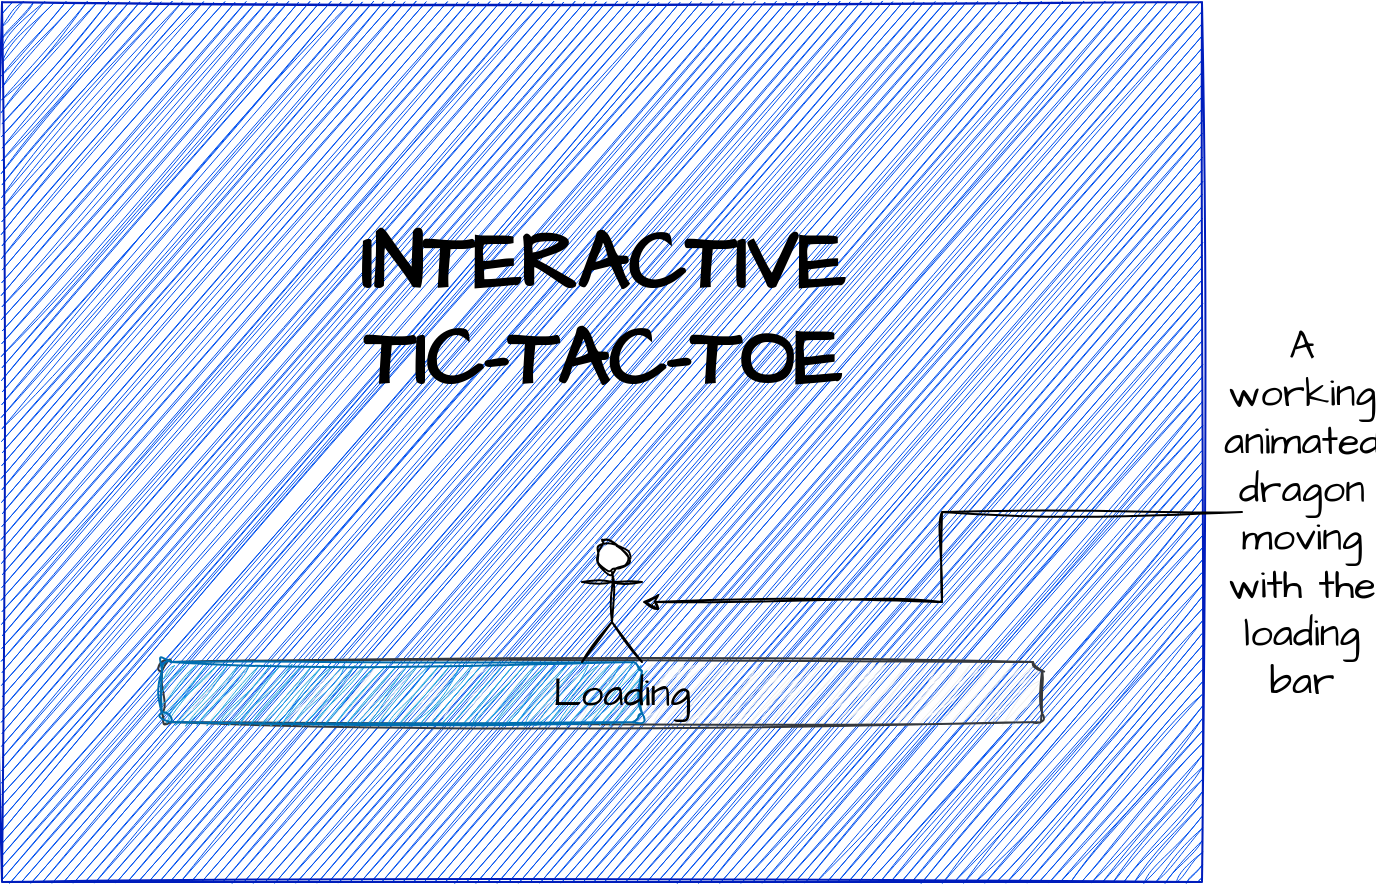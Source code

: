 <mxfile version="22.0.3" type="device" pages="8">
  <diagram name="Landing-Page" id="L0ZNEL0RIIiGHWdjEc2j">
    <mxGraphModel dx="954" dy="704" grid="1" gridSize="10" guides="1" tooltips="1" connect="1" arrows="1" fold="1" page="1" pageScale="1" pageWidth="850" pageHeight="1100" math="0" shadow="0">
      <root>
        <mxCell id="0" />
        <mxCell id="1" parent="0" />
        <mxCell id="Jip8l_0Z4iGxacajhaHg-1" value="" style="rounded=0;whiteSpace=wrap;html=1;sketch=1;hachureGap=4;jiggle=2;curveFitting=1;fontFamily=Architects Daughter;fontSource=https%3A%2F%2Ffonts.googleapis.com%2Fcss%3Ffamily%3DArchitects%2BDaughter;fontSize=20;fillColor=#0050ef;fontColor=#ffffff;strokeColor=#001DBC;" parent="1" vertex="1">
          <mxGeometry x="120" y="120" width="600" height="440" as="geometry" />
        </mxCell>
        <mxCell id="Jip8l_0Z4iGxacajhaHg-2" value="&lt;b style=&quot;font-size: 40px;&quot;&gt;INTERACTIVE &lt;br&gt;TIC-TAC-TOE&lt;/b&gt;" style="text;html=1;strokeColor=none;fillColor=none;align=center;verticalAlign=middle;whiteSpace=wrap;rounded=0;fontSize=20;fontFamily=Architects Daughter;" parent="1" vertex="1">
          <mxGeometry x="250" y="250" width="340" height="50" as="geometry" />
        </mxCell>
        <mxCell id="Jip8l_0Z4iGxacajhaHg-3" value="" style="rounded=1;whiteSpace=wrap;html=1;sketch=1;hachureGap=4;jiggle=2;curveFitting=1;fontFamily=Architects Daughter;fontSource=https%3A%2F%2Ffonts.googleapis.com%2Fcss%3Ffamily%3DArchitects%2BDaughter;fontSize=20;fillColor=#eeeeee;strokeColor=#36393d;" parent="1" vertex="1">
          <mxGeometry x="200" y="450" width="440" height="30" as="geometry" />
        </mxCell>
        <mxCell id="Jip8l_0Z4iGxacajhaHg-4" value="" style="rounded=1;whiteSpace=wrap;html=1;sketch=1;hachureGap=4;jiggle=2;curveFitting=1;fontFamily=Architects Daughter;fontSource=https%3A%2F%2Ffonts.googleapis.com%2Fcss%3Ffamily%3DArchitects%2BDaughter;fontSize=20;fillColor=#1ba1e2;strokeColor=#006EAF;fontColor=#ffffff;" parent="1" vertex="1">
          <mxGeometry x="200" y="450" width="240" height="30" as="geometry" />
        </mxCell>
        <mxCell id="Jip8l_0Z4iGxacajhaHg-5" value="Loading" style="text;html=1;strokeColor=none;fillColor=none;align=center;verticalAlign=middle;whiteSpace=wrap;rounded=0;fontSize=20;fontFamily=Architects Daughter;" parent="1" vertex="1">
          <mxGeometry x="400" y="450" width="60" height="30" as="geometry" />
        </mxCell>
        <mxCell id="Jip8l_0Z4iGxacajhaHg-9" value="" style="shape=umlActor;verticalLabelPosition=bottom;verticalAlign=top;html=1;outlineConnect=0;sketch=1;hachureGap=4;jiggle=2;curveFitting=1;fontFamily=Architects Daughter;fontSource=https%3A%2F%2Ffonts.googleapis.com%2Fcss%3Ffamily%3DArchitects%2BDaughter;fontSize=20;" parent="1" vertex="1">
          <mxGeometry x="410" y="390" width="30" height="60" as="geometry" />
        </mxCell>
        <mxCell id="Jip8l_0Z4iGxacajhaHg-28" value="" style="edgeStyle=orthogonalEdgeStyle;rounded=0;sketch=1;hachureGap=4;jiggle=2;curveFitting=1;orthogonalLoop=1;jettySize=auto;html=1;fontFamily=Architects Daughter;fontSource=https%3A%2F%2Ffonts.googleapis.com%2Fcss%3Ffamily%3DArchitects%2BDaughter;fontSize=16;" parent="1" source="Jip8l_0Z4iGxacajhaHg-21" target="Jip8l_0Z4iGxacajhaHg-9" edge="1">
          <mxGeometry relative="1" as="geometry" />
        </mxCell>
        <mxCell id="Jip8l_0Z4iGxacajhaHg-21" value="A working animated dragon moving with the loading bar" style="text;html=1;strokeColor=none;fillColor=none;align=center;verticalAlign=middle;whiteSpace=wrap;rounded=0;fontSize=20;fontFamily=Architects Daughter;" parent="1" vertex="1">
          <mxGeometry x="740" y="360" width="60" height="30" as="geometry" />
        </mxCell>
      </root>
    </mxGraphModel>
  </diagram>
  <diagram id="2PaSGmLTfeUEReFcl2O_" name="game_menu">
    <mxGraphModel dx="954" dy="704" grid="1" gridSize="10" guides="1" tooltips="1" connect="1" arrows="1" fold="1" page="1" pageScale="1" pageWidth="850" pageHeight="1100" math="0" shadow="0">
      <root>
        <mxCell id="0" />
        <mxCell id="1" parent="0" />
        <mxCell id="TxR6B2bB0yhTfaZoG0uR-1" value="" style="rounded=0;whiteSpace=wrap;html=1;sketch=1;hachureGap=4;jiggle=2;curveFitting=1;fontFamily=Architects Daughter;fontSource=https%3A%2F%2Ffonts.googleapis.com%2Fcss%3Ffamily%3DArchitects%2BDaughter;fontSize=20;fillColor=#0050ef;fontColor=#ffffff;strokeColor=#001DBC;" parent="1" vertex="1">
          <mxGeometry x="120" y="120" width="600" height="440" as="geometry" />
        </mxCell>
        <mxCell id="8jMjXS-rKcmgSzqPmvYQ-1" value="&lt;b style=&quot;font-size: 40px;&quot;&gt;INTERACTIVE&lt;br&gt;TIC-TAC-TOE&lt;/b&gt;" style="text;html=1;strokeColor=none;fillColor=none;align=center;verticalAlign=middle;whiteSpace=wrap;rounded=0;fontSize=20;fontFamily=Architects Daughter;" parent="1" vertex="1">
          <mxGeometry x="280" y="160" width="280" height="80" as="geometry" />
        </mxCell>
        <mxCell id="8jMjXS-rKcmgSzqPmvYQ-2" value="&lt;b&gt;PLAY&lt;/b&gt;" style="rounded=1;whiteSpace=wrap;html=1;sketch=1;hachureGap=4;jiggle=2;curveFitting=1;fontFamily=Architects Daughter;fontSource=https%3A%2F%2Ffonts.googleapis.com%2Fcss%3Ffamily%3DArchitects%2BDaughter;fontSize=20;" parent="1" vertex="1">
          <mxGeometry x="305" y="280" width="230" height="60" as="geometry" />
        </mxCell>
        <mxCell id="8jMjXS-rKcmgSzqPmvYQ-3" value="&lt;b&gt;SCORES&lt;/b&gt;" style="rounded=1;whiteSpace=wrap;html=1;sketch=1;hachureGap=4;jiggle=2;curveFitting=1;fontFamily=Architects Daughter;fontSource=https%3A%2F%2Ffonts.googleapis.com%2Fcss%3Ffamily%3DArchitects%2BDaughter;fontSize=20;" parent="1" vertex="1">
          <mxGeometry x="305" y="360" width="230" height="60" as="geometry" />
        </mxCell>
        <mxCell id="8jMjXS-rKcmgSzqPmvYQ-4" value="&lt;b&gt;EXIT&lt;/b&gt;" style="rounded=1;whiteSpace=wrap;html=1;sketch=1;hachureGap=4;jiggle=2;curveFitting=1;fontFamily=Architects Daughter;fontSource=https%3A%2F%2Ffonts.googleapis.com%2Fcss%3Ffamily%3DArchitects%2BDaughter;fontSize=20;" parent="1" vertex="1">
          <mxGeometry x="305" y="440" width="230" height="60" as="geometry" />
        </mxCell>
      </root>
    </mxGraphModel>
  </diagram>
  <diagram id="ij_4UocBRRmvR-nLmjtN" name="start-game">
    <mxGraphModel dx="954" dy="704" grid="1" gridSize="10" guides="1" tooltips="1" connect="1" arrows="1" fold="1" page="1" pageScale="1" pageWidth="850" pageHeight="1100" math="0" shadow="0">
      <root>
        <mxCell id="0" />
        <mxCell id="1" parent="0" />
        <mxCell id="KinsMjRdKTRNuoeq7f8O-1" value="" style="rounded=0;whiteSpace=wrap;html=1;sketch=1;hachureGap=4;jiggle=2;curveFitting=1;fontFamily=Architects Daughter;fontSource=https%3A%2F%2Ffonts.googleapis.com%2Fcss%3Ffamily%3DArchitects%2BDaughter;fontSize=20;fillColor=#0050ef;fontColor=#ffffff;strokeColor=#001DBC;" vertex="1" parent="1">
          <mxGeometry x="120" y="120" width="600" height="440" as="geometry" />
        </mxCell>
        <mxCell id="VEYAJxt2XwytsiccdUib-1" value="Player Name" style="rounded=1;whiteSpace=wrap;html=1;sketch=1;hachureGap=4;jiggle=2;curveFitting=1;fontFamily=Architects Daughter;fontSource=https%3A%2F%2Ffonts.googleapis.com%2Fcss%3Ffamily%3DArchitects%2BDaughter;fontSize=20;" vertex="1" parent="1">
          <mxGeometry x="255" y="270" width="330" height="60" as="geometry" />
        </mxCell>
        <mxCell id="VEYAJxt2XwytsiccdUib-2" value="&lt;font style=&quot;font-size: 24px;&quot;&gt;Enter You Name&lt;/font&gt;" style="text;html=1;strokeColor=none;fillColor=none;align=center;verticalAlign=middle;whiteSpace=wrap;rounded=0;fontSize=20;fontFamily=Architects Daughter;" vertex="1" parent="1">
          <mxGeometry x="315" y="230" width="210" height="30" as="geometry" />
        </mxCell>
        <mxCell id="VEYAJxt2XwytsiccdUib-6" value="START" style="rounded=1;whiteSpace=wrap;html=1;sketch=1;hachureGap=4;jiggle=2;curveFitting=1;fontFamily=Architects Daughter;fontSource=https%3A%2F%2Ffonts.googleapis.com%2Fcss%3Ffamily%3DArchitects%2BDaughter;fontSize=20;" vertex="1" parent="1">
          <mxGeometry x="360" y="380" width="120" height="60" as="geometry" />
        </mxCell>
      </root>
    </mxGraphModel>
  </diagram>
  <diagram id="aAd-Mpi8QUgUHnMXqh_R" name="main-game">
    <mxGraphModel dx="954" dy="704" grid="1" gridSize="10" guides="1" tooltips="1" connect="1" arrows="1" fold="1" page="1" pageScale="1" pageWidth="850" pageHeight="1100" math="0" shadow="0">
      <root>
        <mxCell id="0" />
        <mxCell id="1" parent="0" />
        <mxCell id="z992yMyAgo3UVN3JtX4I-1" value="" style="group" parent="1" vertex="1" connectable="0">
          <mxGeometry x="170" y="40" width="555" height="520" as="geometry" />
        </mxCell>
        <mxCell id="brzwmD277myFcXqgUfLx-26" value="" style="group;fontSize=80;" parent="z992yMyAgo3UVN3JtX4I-1" vertex="1" connectable="0">
          <mxGeometry x="80" y="130" width="475" height="390" as="geometry" />
        </mxCell>
        <mxCell id="brzwmD277myFcXqgUfLx-1" value="" style="rounded=0;whiteSpace=wrap;html=1;sketch=1;hachureGap=4;jiggle=2;curveFitting=1;fontFamily=Architects Daughter;fontSource=https%3A%2F%2Ffonts.googleapis.com%2Fcss%3Ffamily%3DArchitects%2BDaughter;fontSize=20;fillColor=#0050ef;fontColor=#ffffff;strokeColor=#001DBC;" parent="brzwmD277myFcXqgUfLx-26" vertex="1">
          <mxGeometry x="-125" y="-50" width="600" height="440" as="geometry" />
        </mxCell>
        <mxCell id="brzwmD277myFcXqgUfLx-29" value="" style="group" parent="brzwmD277myFcXqgUfLx-26" vertex="1" connectable="0">
          <mxGeometry y="30" width="340" height="330" as="geometry" />
        </mxCell>
        <mxCell id="brzwmD277myFcXqgUfLx-2" value="" style="whiteSpace=wrap;html=1;aspect=fixed;sketch=1;hachureGap=4;jiggle=2;curveFitting=1;fontFamily=Architects Daughter;fontSource=https%3A%2F%2Ffonts.googleapis.com%2Fcss%3Ffamily%3DArchitects%2BDaughter;fontSize=20;" parent="brzwmD277myFcXqgUfLx-29" vertex="1">
          <mxGeometry x="5" width="330" height="330" as="geometry" />
        </mxCell>
        <mxCell id="brzwmD277myFcXqgUfLx-9" value="" style="group" parent="brzwmD277myFcXqgUfLx-29" vertex="1" connectable="0">
          <mxGeometry x="18.889" y="18.333" width="302.222" height="73.333" as="geometry" />
        </mxCell>
        <mxCell id="brzwmD277myFcXqgUfLx-3" value="&lt;font style=&quot;font-size: 80px;&quot;&gt;o&lt;/font&gt;" style="whiteSpace=wrap;html=1;aspect=fixed;sketch=1;hachureGap=4;jiggle=2;curveFitting=1;fontFamily=Architects Daughter;fontSource=https%3A%2F%2Ffonts.googleapis.com%2Fcss%3Ffamily%3DArchitects%2BDaughter;fontSize=20;fontStyle=0" parent="brzwmD277myFcXqgUfLx-9" vertex="1">
          <mxGeometry width="73.333" height="73.333" as="geometry" />
        </mxCell>
        <mxCell id="brzwmD277myFcXqgUfLx-4" value="x" style="whiteSpace=wrap;html=1;aspect=fixed;sketch=1;hachureGap=4;jiggle=2;curveFitting=1;fontFamily=Architects Daughter;fontSource=https%3A%2F%2Ffonts.googleapis.com%2Fcss%3Ffamily%3DArchitects%2BDaughter;fontSize=80;fontStyle=0" parent="brzwmD277myFcXqgUfLx-9" vertex="1">
          <mxGeometry x="113.333" width="73.333" height="73.333" as="geometry" />
        </mxCell>
        <mxCell id="brzwmD277myFcXqgUfLx-5" value="o" style="whiteSpace=wrap;html=1;aspect=fixed;sketch=1;hachureGap=4;jiggle=2;curveFitting=1;fontFamily=Architects Daughter;fontSource=https%3A%2F%2Ffonts.googleapis.com%2Fcss%3Ffamily%3DArchitects%2BDaughter;fontSize=80;fontStyle=0" parent="brzwmD277myFcXqgUfLx-9" vertex="1">
          <mxGeometry x="226.667" width="73.333" height="73.333" as="geometry" />
        </mxCell>
        <mxCell id="brzwmD277myFcXqgUfLx-14" value="" style="group" parent="brzwmD277myFcXqgUfLx-29" vertex="1" connectable="0">
          <mxGeometry x="18.889" y="128.333" width="302.222" height="73.333" as="geometry" />
        </mxCell>
        <mxCell id="brzwmD277myFcXqgUfLx-15" value="x" style="whiteSpace=wrap;html=1;aspect=fixed;sketch=1;hachureGap=4;jiggle=2;curveFitting=1;fontFamily=Architects Daughter;fontSource=https%3A%2F%2Ffonts.googleapis.com%2Fcss%3Ffamily%3DArchitects%2BDaughter;fontSize=80;" parent="brzwmD277myFcXqgUfLx-14" vertex="1">
          <mxGeometry width="73.333" height="73.333" as="geometry" />
        </mxCell>
        <mxCell id="brzwmD277myFcXqgUfLx-16" value="o" style="whiteSpace=wrap;html=1;aspect=fixed;sketch=1;hachureGap=4;jiggle=2;curveFitting=1;fontFamily=Architects Daughter;fontSource=https%3A%2F%2Ffonts.googleapis.com%2Fcss%3Ffamily%3DArchitects%2BDaughter;fontSize=80;" parent="brzwmD277myFcXqgUfLx-14" vertex="1">
          <mxGeometry x="113.333" width="73.333" height="73.333" as="geometry" />
        </mxCell>
        <mxCell id="brzwmD277myFcXqgUfLx-17" value="x" style="whiteSpace=wrap;html=1;aspect=fixed;sketch=1;hachureGap=4;jiggle=2;curveFitting=1;fontFamily=Architects Daughter;fontSource=https%3A%2F%2Ffonts.googleapis.com%2Fcss%3Ffamily%3DArchitects%2BDaughter;fontSize=80;" parent="brzwmD277myFcXqgUfLx-14" vertex="1">
          <mxGeometry x="226.667" width="73.333" height="73.333" as="geometry" />
        </mxCell>
        <mxCell id="brzwmD277myFcXqgUfLx-22" value="" style="group" parent="brzwmD277myFcXqgUfLx-29" vertex="1" connectable="0">
          <mxGeometry x="18.889" y="238.333" width="302.222" height="73.333" as="geometry" />
        </mxCell>
        <mxCell id="brzwmD277myFcXqgUfLx-23" value="x" style="whiteSpace=wrap;html=1;aspect=fixed;sketch=1;hachureGap=4;jiggle=2;curveFitting=1;fontFamily=Architects Daughter;fontSource=https%3A%2F%2Ffonts.googleapis.com%2Fcss%3Ffamily%3DArchitects%2BDaughter;fontSize=80;" parent="brzwmD277myFcXqgUfLx-22" vertex="1">
          <mxGeometry width="73.333" height="73.333" as="geometry" />
        </mxCell>
        <mxCell id="brzwmD277myFcXqgUfLx-24" value="o" style="whiteSpace=wrap;html=1;aspect=fixed;sketch=1;hachureGap=4;jiggle=2;curveFitting=1;fontFamily=Architects Daughter;fontSource=https%3A%2F%2Ffonts.googleapis.com%2Fcss%3Ffamily%3DArchitects%2BDaughter;fontSize=80;" parent="brzwmD277myFcXqgUfLx-22" vertex="1">
          <mxGeometry x="113.333" width="73.333" height="73.333" as="geometry" />
        </mxCell>
        <mxCell id="brzwmD277myFcXqgUfLx-25" value="x" style="whiteSpace=wrap;html=1;aspect=fixed;sketch=1;hachureGap=4;jiggle=2;curveFitting=1;fontFamily=Architects Daughter;fontSource=https%3A%2F%2Ffonts.googleapis.com%2Fcss%3Ffamily%3DArchitects%2BDaughter;fontSize=80;" parent="brzwmD277myFcXqgUfLx-22" vertex="1">
          <mxGeometry x="226.667" width="73.333" height="73.333" as="geometry" />
        </mxCell>
        <mxCell id="brzwmD277myFcXqgUfLx-43" value="" style="group" parent="brzwmD277myFcXqgUfLx-26" vertex="1" connectable="0">
          <mxGeometry x="220" y="-20" width="210" height="30" as="geometry" />
        </mxCell>
        <mxCell id="brzwmD277myFcXqgUfLx-45" value="0" style="rounded=0;whiteSpace=wrap;html=1;sketch=1;hachureGap=4;jiggle=2;curveFitting=1;fontFamily=Architects Daughter;fontSource=https%3A%2F%2Ffonts.googleapis.com%2Fcss%3Ffamily%3DArchitects%2BDaughter;fontSize=20;" parent="brzwmD277myFcXqgUfLx-43" vertex="1">
          <mxGeometry x="160" width="50" height="30" as="geometry" />
        </mxCell>
        <mxCell id="brzwmD277myFcXqgUfLx-44" value="Computer" style="rounded=0;whiteSpace=wrap;html=1;sketch=1;hachureGap=4;jiggle=2;curveFitting=1;fontFamily=Architects Daughter;fontSource=https%3A%2F%2Ffonts.googleapis.com%2Fcss%3Ffamily%3DArchitects%2BDaughter;fontSize=20;" parent="brzwmD277myFcXqgUfLx-43" vertex="1">
          <mxGeometry x="30" width="130" height="30" as="geometry" />
        </mxCell>
        <mxCell id="TuUxHmi0Ugd01X24xuIc-3" value="" style="group" parent="brzwmD277myFcXqgUfLx-26" vertex="1" connectable="0">
          <mxGeometry x="145" y="-30" width="50" height="50" as="geometry" />
        </mxCell>
        <mxCell id="TuUxHmi0Ugd01X24xuIc-2" value="" style="ellipse;whiteSpace=wrap;html=1;aspect=fixed;sketch=1;hachureGap=4;jiggle=2;curveFitting=1;fontFamily=Architects Daughter;fontSource=https%3A%2F%2Ffonts.googleapis.com%2Fcss%3Ffamily%3DArchitects%2BDaughter;fontSize=20;labelBackgroundColor=none;" parent="TuUxHmi0Ugd01X24xuIc-3" vertex="1">
          <mxGeometry width="50" height="50" as="geometry" />
        </mxCell>
        <mxCell id="TuUxHmi0Ugd01X24xuIc-1" value="" style="triangle;whiteSpace=wrap;html=1;sketch=1;hachureGap=4;jiggle=2;curveFitting=1;fontFamily=Architects Daughter;fontSource=https%3A%2F%2Ffonts.googleapis.com%2Fcss%3Ffamily%3DArchitects%2BDaughter;fontSize=20;" parent="TuUxHmi0Ugd01X24xuIc-3" vertex="1">
          <mxGeometry x="20" y="5" width="20" height="37.5" as="geometry" />
        </mxCell>
        <mxCell id="brzwmD277myFcXqgUfLx-34" value="Scores" style="rounded=0;whiteSpace=wrap;html=1;sketch=1;hachureGap=4;jiggle=2;curveFitting=1;fontFamily=Architects Daughter;fontSource=https%3A%2F%2Ffonts.googleapis.com%2Fcss%3Ffamily%3DArchitects%2BDaughter;fontSize=20;" parent="z992yMyAgo3UVN3JtX4I-1" vertex="1">
          <mxGeometry x="130" y="10" width="90" height="30" as="geometry" />
        </mxCell>
        <mxCell id="brzwmD277myFcXqgUfLx-42" value="" style="group" parent="z992yMyAgo3UVN3JtX4I-1" vertex="1" connectable="0">
          <mxGeometry y="110" width="180" height="30" as="geometry" />
        </mxCell>
        <mxCell id="brzwmD277myFcXqgUfLx-30" value="Player Name" style="rounded=0;whiteSpace=wrap;html=1;sketch=1;hachureGap=4;jiggle=2;curveFitting=1;fontFamily=Architects Daughter;fontSource=https%3A%2F%2Ffonts.googleapis.com%2Fcss%3Ffamily%3DArchitects%2BDaughter;fontSize=20;" parent="brzwmD277myFcXqgUfLx-42" vertex="1">
          <mxGeometry width="130" height="30" as="geometry" />
        </mxCell>
        <mxCell id="brzwmD277myFcXqgUfLx-33" value="0" style="rounded=0;whiteSpace=wrap;html=1;sketch=1;hachureGap=4;jiggle=2;curveFitting=1;fontFamily=Architects Daughter;fontSource=https%3A%2F%2Ffonts.googleapis.com%2Fcss%3Ffamily%3DArchitects%2BDaughter;fontSize=20;" parent="brzwmD277myFcXqgUfLx-42" vertex="1">
          <mxGeometry x="130" width="50" height="30" as="geometry" />
        </mxCell>
        <mxCell id="brzwmD277myFcXqgUfLx-35" value="" style="edgeStyle=orthogonalEdgeStyle;rounded=0;sketch=1;hachureGap=4;jiggle=2;curveFitting=1;orthogonalLoop=1;jettySize=auto;html=1;fontFamily=Architects Daughter;fontSource=https%3A%2F%2Ffonts.googleapis.com%2Fcss%3Ffamily%3DArchitects%2BDaughter;fontSize=16;" parent="z992yMyAgo3UVN3JtX4I-1" source="brzwmD277myFcXqgUfLx-33" target="brzwmD277myFcXqgUfLx-34" edge="1">
          <mxGeometry relative="1" as="geometry" />
        </mxCell>
        <mxCell id="brzwmD277myFcXqgUfLx-46" value="Scores" style="rounded=0;whiteSpace=wrap;html=1;sketch=1;hachureGap=4;jiggle=2;curveFitting=1;fontFamily=Architects Daughter;fontSource=https%3A%2F%2Ffonts.googleapis.com%2Fcss%3Ffamily%3DArchitects%2BDaughter;fontSize=20;" parent="z992yMyAgo3UVN3JtX4I-1" vertex="1">
          <mxGeometry x="380" y="10" width="90" height="30" as="geometry" />
        </mxCell>
        <mxCell id="brzwmD277myFcXqgUfLx-47" value="" style="edgeStyle=orthogonalEdgeStyle;rounded=0;sketch=1;hachureGap=4;jiggle=2;curveFitting=1;orthogonalLoop=1;jettySize=auto;html=1;fontFamily=Architects Daughter;fontSource=https%3A%2F%2Ffonts.googleapis.com%2Fcss%3Ffamily%3DArchitects%2BDaughter;fontSize=16;" parent="z992yMyAgo3UVN3JtX4I-1" source="brzwmD277myFcXqgUfLx-45" target="brzwmD277myFcXqgUfLx-46" edge="1">
          <mxGeometry relative="1" as="geometry" />
        </mxCell>
        <mxCell id="TuUxHmi0Ugd01X24xuIc-31" value="Pause Button" style="rounded=0;whiteSpace=wrap;html=1;sketch=1;hachureGap=4;jiggle=2;curveFitting=1;fontFamily=Architects Daughter;fontSource=https%3A%2F%2Ffonts.googleapis.com%2Fcss%3Ffamily%3DArchitects%2BDaughter;fontSize=20;" parent="z992yMyAgo3UVN3JtX4I-1" vertex="1">
          <mxGeometry x="250" width="75" height="60" as="geometry" />
        </mxCell>
        <mxCell id="TuUxHmi0Ugd01X24xuIc-32" value="" style="edgeStyle=orthogonalEdgeStyle;rounded=0;sketch=1;hachureGap=4;jiggle=2;curveFitting=1;orthogonalLoop=1;jettySize=auto;html=1;fontFamily=Architects Daughter;fontSource=https%3A%2F%2Ffonts.googleapis.com%2Fcss%3Ffamily%3DArchitects%2BDaughter;fontSize=16;" parent="z992yMyAgo3UVN3JtX4I-1" source="TuUxHmi0Ugd01X24xuIc-2" target="TuUxHmi0Ugd01X24xuIc-31" edge="1">
          <mxGeometry relative="1" as="geometry" />
        </mxCell>
      </root>
    </mxGraphModel>
  </diagram>
  <diagram id="usKeTMsSvxojAyH6Tlfv" name="pause">
    <mxGraphModel dx="954" dy="704" grid="1" gridSize="10" guides="1" tooltips="1" connect="1" arrows="1" fold="1" page="1" pageScale="1" pageWidth="850" pageHeight="1100" math="0" shadow="0">
      <root>
        <mxCell id="0" />
        <mxCell id="1" parent="0" />
        <mxCell id="sz2UwnXU_IAbnwcT5VGJ-25" value="" style="group" vertex="1" connectable="0" parent="1">
          <mxGeometry x="170" y="150" width="180" height="30" as="geometry" />
        </mxCell>
        <mxCell id="sz2UwnXU_IAbnwcT5VGJ-26" value="Player Name" style="rounded=0;whiteSpace=wrap;html=1;sketch=1;hachureGap=4;jiggle=2;curveFitting=1;fontFamily=Architects Daughter;fontSource=https%3A%2F%2Ffonts.googleapis.com%2Fcss%3Ffamily%3DArchitects%2BDaughter;fontSize=20;" vertex="1" parent="sz2UwnXU_IAbnwcT5VGJ-25">
          <mxGeometry width="130" height="30" as="geometry" />
        </mxCell>
        <mxCell id="sz2UwnXU_IAbnwcT5VGJ-27" value="0" style="rounded=0;whiteSpace=wrap;html=1;sketch=1;hachureGap=4;jiggle=2;curveFitting=1;fontFamily=Architects Daughter;fontSource=https%3A%2F%2Ffonts.googleapis.com%2Fcss%3Ffamily%3DArchitects%2BDaughter;fontSize=20;" vertex="1" parent="sz2UwnXU_IAbnwcT5VGJ-25">
          <mxGeometry x="130" width="50" height="30" as="geometry" />
        </mxCell>
        <mxCell id="sz2UwnXU_IAbnwcT5VGJ-2" value="" style="group;fontSize=80;" vertex="1" connectable="0" parent="1">
          <mxGeometry x="250" y="170" width="475" height="390" as="geometry" />
        </mxCell>
        <mxCell id="sz2UwnXU_IAbnwcT5VGJ-3" value="" style="rounded=0;whiteSpace=wrap;html=1;sketch=1;hachureGap=4;jiggle=2;curveFitting=1;fontFamily=Architects Daughter;fontSource=https%3A%2F%2Ffonts.googleapis.com%2Fcss%3Ffamily%3DArchitects%2BDaughter;fontSize=20;fillColor=#0050ef;fontColor=#ffffff;strokeColor=#001DBC;" vertex="1" parent="sz2UwnXU_IAbnwcT5VGJ-2">
          <mxGeometry x="-125" y="-50" width="600" height="440" as="geometry" />
        </mxCell>
        <mxCell id="sz2UwnXU_IAbnwcT5VGJ-4" value="" style="group" vertex="1" connectable="0" parent="sz2UwnXU_IAbnwcT5VGJ-2">
          <mxGeometry y="30" width="340" height="330" as="geometry" />
        </mxCell>
        <mxCell id="sz2UwnXU_IAbnwcT5VGJ-5" value="" style="whiteSpace=wrap;html=1;aspect=fixed;sketch=1;hachureGap=4;jiggle=2;curveFitting=1;fontFamily=Architects Daughter;fontSource=https%3A%2F%2Ffonts.googleapis.com%2Fcss%3Ffamily%3DArchitects%2BDaughter;fontSize=20;" vertex="1" parent="sz2UwnXU_IAbnwcT5VGJ-4">
          <mxGeometry x="5" width="330" height="330" as="geometry" />
        </mxCell>
        <mxCell id="sz2UwnXU_IAbnwcT5VGJ-6" value="" style="group" vertex="1" connectable="0" parent="sz2UwnXU_IAbnwcT5VGJ-4">
          <mxGeometry x="18.889" y="18.333" width="302.222" height="73.333" as="geometry" />
        </mxCell>
        <mxCell id="sz2UwnXU_IAbnwcT5VGJ-7" value="&lt;font style=&quot;font-size: 80px;&quot;&gt;o&lt;/font&gt;" style="whiteSpace=wrap;html=1;aspect=fixed;sketch=1;hachureGap=4;jiggle=2;curveFitting=1;fontFamily=Architects Daughter;fontSource=https%3A%2F%2Ffonts.googleapis.com%2Fcss%3Ffamily%3DArchitects%2BDaughter;fontSize=20;fontStyle=0" vertex="1" parent="sz2UwnXU_IAbnwcT5VGJ-6">
          <mxGeometry width="73.333" height="73.333" as="geometry" />
        </mxCell>
        <mxCell id="sz2UwnXU_IAbnwcT5VGJ-8" value="x" style="whiteSpace=wrap;html=1;aspect=fixed;sketch=1;hachureGap=4;jiggle=2;curveFitting=1;fontFamily=Architects Daughter;fontSource=https%3A%2F%2Ffonts.googleapis.com%2Fcss%3Ffamily%3DArchitects%2BDaughter;fontSize=80;fontStyle=0" vertex="1" parent="sz2UwnXU_IAbnwcT5VGJ-6">
          <mxGeometry x="113.333" width="73.333" height="73.333" as="geometry" />
        </mxCell>
        <mxCell id="sz2UwnXU_IAbnwcT5VGJ-9" value="o" style="whiteSpace=wrap;html=1;aspect=fixed;sketch=1;hachureGap=4;jiggle=2;curveFitting=1;fontFamily=Architects Daughter;fontSource=https%3A%2F%2Ffonts.googleapis.com%2Fcss%3Ffamily%3DArchitects%2BDaughter;fontSize=80;fontStyle=0" vertex="1" parent="sz2UwnXU_IAbnwcT5VGJ-6">
          <mxGeometry x="226.667" width="73.333" height="73.333" as="geometry" />
        </mxCell>
        <mxCell id="sz2UwnXU_IAbnwcT5VGJ-10" value="" style="group" vertex="1" connectable="0" parent="sz2UwnXU_IAbnwcT5VGJ-4">
          <mxGeometry x="18.889" y="128.333" width="302.222" height="73.333" as="geometry" />
        </mxCell>
        <mxCell id="sz2UwnXU_IAbnwcT5VGJ-11" value="x" style="whiteSpace=wrap;html=1;aspect=fixed;sketch=1;hachureGap=4;jiggle=2;curveFitting=1;fontFamily=Architects Daughter;fontSource=https%3A%2F%2Ffonts.googleapis.com%2Fcss%3Ffamily%3DArchitects%2BDaughter;fontSize=80;" vertex="1" parent="sz2UwnXU_IAbnwcT5VGJ-10">
          <mxGeometry width="73.333" height="73.333" as="geometry" />
        </mxCell>
        <mxCell id="sz2UwnXU_IAbnwcT5VGJ-12" value="o" style="whiteSpace=wrap;html=1;aspect=fixed;sketch=1;hachureGap=4;jiggle=2;curveFitting=1;fontFamily=Architects Daughter;fontSource=https%3A%2F%2Ffonts.googleapis.com%2Fcss%3Ffamily%3DArchitects%2BDaughter;fontSize=80;" vertex="1" parent="sz2UwnXU_IAbnwcT5VGJ-10">
          <mxGeometry x="113.333" width="73.333" height="73.333" as="geometry" />
        </mxCell>
        <mxCell id="sz2UwnXU_IAbnwcT5VGJ-13" value="x" style="whiteSpace=wrap;html=1;aspect=fixed;sketch=1;hachureGap=4;jiggle=2;curveFitting=1;fontFamily=Architects Daughter;fontSource=https%3A%2F%2Ffonts.googleapis.com%2Fcss%3Ffamily%3DArchitects%2BDaughter;fontSize=80;" vertex="1" parent="sz2UwnXU_IAbnwcT5VGJ-10">
          <mxGeometry x="226.667" width="73.333" height="73.333" as="geometry" />
        </mxCell>
        <mxCell id="sz2UwnXU_IAbnwcT5VGJ-14" value="" style="group" vertex="1" connectable="0" parent="sz2UwnXU_IAbnwcT5VGJ-4">
          <mxGeometry x="18.889" y="238.333" width="302.222" height="73.333" as="geometry" />
        </mxCell>
        <mxCell id="sz2UwnXU_IAbnwcT5VGJ-15" value="x" style="whiteSpace=wrap;html=1;aspect=fixed;sketch=1;hachureGap=4;jiggle=2;curveFitting=1;fontFamily=Architects Daughter;fontSource=https%3A%2F%2Ffonts.googleapis.com%2Fcss%3Ffamily%3DArchitects%2BDaughter;fontSize=80;" vertex="1" parent="sz2UwnXU_IAbnwcT5VGJ-14">
          <mxGeometry width="73.333" height="73.333" as="geometry" />
        </mxCell>
        <mxCell id="sz2UwnXU_IAbnwcT5VGJ-16" value="o" style="whiteSpace=wrap;html=1;aspect=fixed;sketch=1;hachureGap=4;jiggle=2;curveFitting=1;fontFamily=Architects Daughter;fontSource=https%3A%2F%2Ffonts.googleapis.com%2Fcss%3Ffamily%3DArchitects%2BDaughter;fontSize=80;" vertex="1" parent="sz2UwnXU_IAbnwcT5VGJ-14">
          <mxGeometry x="113.333" width="73.333" height="73.333" as="geometry" />
        </mxCell>
        <mxCell id="sz2UwnXU_IAbnwcT5VGJ-17" value="x" style="whiteSpace=wrap;html=1;aspect=fixed;sketch=1;hachureGap=4;jiggle=2;curveFitting=1;fontFamily=Architects Daughter;fontSource=https%3A%2F%2Ffonts.googleapis.com%2Fcss%3Ffamily%3DArchitects%2BDaughter;fontSize=80;" vertex="1" parent="sz2UwnXU_IAbnwcT5VGJ-14">
          <mxGeometry x="226.667" width="73.333" height="73.333" as="geometry" />
        </mxCell>
        <mxCell id="sz2UwnXU_IAbnwcT5VGJ-18" value="" style="group" vertex="1" connectable="0" parent="sz2UwnXU_IAbnwcT5VGJ-2">
          <mxGeometry x="220" y="-20" width="210" height="30" as="geometry" />
        </mxCell>
        <mxCell id="sz2UwnXU_IAbnwcT5VGJ-19" value="0" style="rounded=0;whiteSpace=wrap;html=1;sketch=1;hachureGap=4;jiggle=2;curveFitting=1;fontFamily=Architects Daughter;fontSource=https%3A%2F%2Ffonts.googleapis.com%2Fcss%3Ffamily%3DArchitects%2BDaughter;fontSize=20;" vertex="1" parent="sz2UwnXU_IAbnwcT5VGJ-18">
          <mxGeometry x="160" width="50" height="30" as="geometry" />
        </mxCell>
        <mxCell id="sz2UwnXU_IAbnwcT5VGJ-20" value="Computer" style="rounded=0;whiteSpace=wrap;html=1;sketch=1;hachureGap=4;jiggle=2;curveFitting=1;fontFamily=Architects Daughter;fontSource=https%3A%2F%2Ffonts.googleapis.com%2Fcss%3Ffamily%3DArchitects%2BDaughter;fontSize=20;" vertex="1" parent="sz2UwnXU_IAbnwcT5VGJ-18">
          <mxGeometry x="30" width="130" height="30" as="geometry" />
        </mxCell>
        <mxCell id="sz2UwnXU_IAbnwcT5VGJ-21" value="" style="group" vertex="1" connectable="0" parent="sz2UwnXU_IAbnwcT5VGJ-2">
          <mxGeometry x="145" y="-30" width="50" height="50" as="geometry" />
        </mxCell>
        <mxCell id="sz2UwnXU_IAbnwcT5VGJ-22" value="" style="ellipse;whiteSpace=wrap;html=1;aspect=fixed;sketch=1;hachureGap=4;jiggle=2;curveFitting=1;fontFamily=Architects Daughter;fontSource=https%3A%2F%2Ffonts.googleapis.com%2Fcss%3Ffamily%3DArchitects%2BDaughter;fontSize=20;labelBackgroundColor=none;" vertex="1" parent="sz2UwnXU_IAbnwcT5VGJ-21">
          <mxGeometry width="50" height="50" as="geometry" />
        </mxCell>
        <mxCell id="sz2UwnXU_IAbnwcT5VGJ-23" value="" style="triangle;whiteSpace=wrap;html=1;sketch=1;hachureGap=4;jiggle=2;curveFitting=1;fontFamily=Architects Daughter;fontSource=https%3A%2F%2Ffonts.googleapis.com%2Fcss%3Ffamily%3DArchitects%2BDaughter;fontSize=20;" vertex="1" parent="sz2UwnXU_IAbnwcT5VGJ-21">
          <mxGeometry x="20" y="5" width="20" height="37.5" as="geometry" />
        </mxCell>
        <mxCell id="sz2UwnXU_IAbnwcT5VGJ-33" value="" style="rounded=0;whiteSpace=wrap;html=1;sketch=1;hachureGap=4;jiggle=2;curveFitting=1;fontFamily=Architects Daughter;fontSource=https%3A%2F%2Ffonts.googleapis.com%2Fcss%3Ffamily%3DArchitects%2BDaughter;fontSize=20;fillColor=#0050ef;fontColor=#ffffff;strokeColor=#001DBC;gradientColor=none;shadow=1;glass=0;fillStyle=cross-hatch;" vertex="1" parent="sz2UwnXU_IAbnwcT5VGJ-2">
          <mxGeometry x="-125" y="-50" width="600" height="440" as="geometry" />
        </mxCell>
        <mxCell id="sz2UwnXU_IAbnwcT5VGJ-34" value="" style="rounded=1;whiteSpace=wrap;html=1;sketch=1;hachureGap=4;jiggle=2;curveFitting=1;fontFamily=Architects Daughter;fontSource=https%3A%2F%2Ffonts.googleapis.com%2Fcss%3Ffamily%3DArchitects%2BDaughter;fontSize=20;fillColor=default;fillStyle=solid;shadow=0;" vertex="1" parent="sz2UwnXU_IAbnwcT5VGJ-2">
          <mxGeometry x="-30" y="50" width="400" height="220" as="geometry" />
        </mxCell>
        <mxCell id="sz2UwnXU_IAbnwcT5VGJ-35" value="CONTINUE" style="rounded=1;whiteSpace=wrap;html=1;sketch=1;hachureGap=4;jiggle=2;curveFitting=1;fontFamily=Architects Daughter;fontSource=https%3A%2F%2Ffonts.googleapis.com%2Fcss%3Ffamily%3DArchitects%2BDaughter;fontSize=20;fillStyle=auto;fillColor=#1ba1e2;fontColor=#ffffff;strokeColor=#006EAF;" vertex="1" parent="sz2UwnXU_IAbnwcT5VGJ-2">
          <mxGeometry x="20" y="130" width="120" height="60" as="geometry" />
        </mxCell>
        <mxCell id="sz2UwnXU_IAbnwcT5VGJ-36" value="END" style="rounded=1;whiteSpace=wrap;html=1;sketch=1;hachureGap=4;jiggle=2;curveFitting=1;fontFamily=Architects Daughter;fontSource=https%3A%2F%2Ffonts.googleapis.com%2Fcss%3Ffamily%3DArchitects%2BDaughter;fontSize=20;fillColor=#1ba1e2;fontColor=#ffffff;strokeColor=#006EAF;" vertex="1" parent="sz2UwnXU_IAbnwcT5VGJ-2">
          <mxGeometry x="195" y="130" width="120" height="60" as="geometry" />
        </mxCell>
      </root>
    </mxGraphModel>
  </diagram>
  <diagram id="05te25v7TKGvi7hXmvDu" name="win_or_lose">
    <mxGraphModel dx="954" dy="704" grid="1" gridSize="10" guides="1" tooltips="1" connect="1" arrows="1" fold="1" page="1" pageScale="1" pageWidth="850" pageHeight="1100" math="0" shadow="0">
      <root>
        <mxCell id="0" />
        <mxCell id="1" parent="0" />
        <mxCell id="KsWC3h1ycI1DP1cxaQLF-1" value="" style="group" vertex="1" connectable="0" parent="1">
          <mxGeometry x="170" y="150" width="180" height="30" as="geometry" />
        </mxCell>
        <mxCell id="KsWC3h1ycI1DP1cxaQLF-2" value="Player Name" style="rounded=0;whiteSpace=wrap;html=1;sketch=1;hachureGap=4;jiggle=2;curveFitting=1;fontFamily=Architects Daughter;fontSource=https%3A%2F%2Ffonts.googleapis.com%2Fcss%3Ffamily%3DArchitects%2BDaughter;fontSize=20;" vertex="1" parent="KsWC3h1ycI1DP1cxaQLF-1">
          <mxGeometry width="130" height="30" as="geometry" />
        </mxCell>
        <mxCell id="KsWC3h1ycI1DP1cxaQLF-3" value="0" style="rounded=0;whiteSpace=wrap;html=1;sketch=1;hachureGap=4;jiggle=2;curveFitting=1;fontFamily=Architects Daughter;fontSource=https%3A%2F%2Ffonts.googleapis.com%2Fcss%3Ffamily%3DArchitects%2BDaughter;fontSize=20;" vertex="1" parent="KsWC3h1ycI1DP1cxaQLF-1">
          <mxGeometry x="130" width="50" height="30" as="geometry" />
        </mxCell>
        <mxCell id="KsWC3h1ycI1DP1cxaQLF-4" value="" style="group;fontSize=80;" vertex="1" connectable="0" parent="1">
          <mxGeometry x="250" y="170" width="475" height="390" as="geometry" />
        </mxCell>
        <mxCell id="KsWC3h1ycI1DP1cxaQLF-5" value="" style="rounded=0;whiteSpace=wrap;html=1;sketch=1;hachureGap=4;jiggle=2;curveFitting=1;fontFamily=Architects Daughter;fontSource=https%3A%2F%2Ffonts.googleapis.com%2Fcss%3Ffamily%3DArchitects%2BDaughter;fontSize=20;fillColor=#0050ef;fontColor=#ffffff;strokeColor=#001DBC;" vertex="1" parent="KsWC3h1ycI1DP1cxaQLF-4">
          <mxGeometry x="-125" y="-50" width="600" height="440" as="geometry" />
        </mxCell>
        <mxCell id="KsWC3h1ycI1DP1cxaQLF-6" value="" style="group" vertex="1" connectable="0" parent="KsWC3h1ycI1DP1cxaQLF-4">
          <mxGeometry y="30" width="340" height="330" as="geometry" />
        </mxCell>
        <mxCell id="KsWC3h1ycI1DP1cxaQLF-7" value="" style="whiteSpace=wrap;html=1;aspect=fixed;sketch=1;hachureGap=4;jiggle=2;curveFitting=1;fontFamily=Architects Daughter;fontSource=https%3A%2F%2Ffonts.googleapis.com%2Fcss%3Ffamily%3DArchitects%2BDaughter;fontSize=20;" vertex="1" parent="KsWC3h1ycI1DP1cxaQLF-6">
          <mxGeometry x="5" width="330" height="330" as="geometry" />
        </mxCell>
        <mxCell id="KsWC3h1ycI1DP1cxaQLF-8" value="" style="group" vertex="1" connectable="0" parent="KsWC3h1ycI1DP1cxaQLF-6">
          <mxGeometry x="18.889" y="18.333" width="302.222" height="73.333" as="geometry" />
        </mxCell>
        <mxCell id="KsWC3h1ycI1DP1cxaQLF-9" value="&lt;font style=&quot;font-size: 80px;&quot;&gt;o&lt;/font&gt;" style="whiteSpace=wrap;html=1;aspect=fixed;sketch=1;hachureGap=4;jiggle=2;curveFitting=1;fontFamily=Architects Daughter;fontSource=https%3A%2F%2Ffonts.googleapis.com%2Fcss%3Ffamily%3DArchitects%2BDaughter;fontSize=20;fontStyle=0" vertex="1" parent="KsWC3h1ycI1DP1cxaQLF-8">
          <mxGeometry width="73.333" height="73.333" as="geometry" />
        </mxCell>
        <mxCell id="KsWC3h1ycI1DP1cxaQLF-10" value="x" style="whiteSpace=wrap;html=1;aspect=fixed;sketch=1;hachureGap=4;jiggle=2;curveFitting=1;fontFamily=Architects Daughter;fontSource=https%3A%2F%2Ffonts.googleapis.com%2Fcss%3Ffamily%3DArchitects%2BDaughter;fontSize=80;fontStyle=0" vertex="1" parent="KsWC3h1ycI1DP1cxaQLF-8">
          <mxGeometry x="113.333" width="73.333" height="73.333" as="geometry" />
        </mxCell>
        <mxCell id="KsWC3h1ycI1DP1cxaQLF-11" value="o" style="whiteSpace=wrap;html=1;aspect=fixed;sketch=1;hachureGap=4;jiggle=2;curveFitting=1;fontFamily=Architects Daughter;fontSource=https%3A%2F%2Ffonts.googleapis.com%2Fcss%3Ffamily%3DArchitects%2BDaughter;fontSize=80;fontStyle=0" vertex="1" parent="KsWC3h1ycI1DP1cxaQLF-8">
          <mxGeometry x="226.667" width="73.333" height="73.333" as="geometry" />
        </mxCell>
        <mxCell id="KsWC3h1ycI1DP1cxaQLF-12" value="" style="group" vertex="1" connectable="0" parent="KsWC3h1ycI1DP1cxaQLF-6">
          <mxGeometry x="18.889" y="128.333" width="302.222" height="73.333" as="geometry" />
        </mxCell>
        <mxCell id="KsWC3h1ycI1DP1cxaQLF-13" value="x" style="whiteSpace=wrap;html=1;aspect=fixed;sketch=1;hachureGap=4;jiggle=2;curveFitting=1;fontFamily=Architects Daughter;fontSource=https%3A%2F%2Ffonts.googleapis.com%2Fcss%3Ffamily%3DArchitects%2BDaughter;fontSize=80;" vertex="1" parent="KsWC3h1ycI1DP1cxaQLF-12">
          <mxGeometry width="73.333" height="73.333" as="geometry" />
        </mxCell>
        <mxCell id="KsWC3h1ycI1DP1cxaQLF-14" value="o" style="whiteSpace=wrap;html=1;aspect=fixed;sketch=1;hachureGap=4;jiggle=2;curveFitting=1;fontFamily=Architects Daughter;fontSource=https%3A%2F%2Ffonts.googleapis.com%2Fcss%3Ffamily%3DArchitects%2BDaughter;fontSize=80;" vertex="1" parent="KsWC3h1ycI1DP1cxaQLF-12">
          <mxGeometry x="113.333" width="73.333" height="73.333" as="geometry" />
        </mxCell>
        <mxCell id="KsWC3h1ycI1DP1cxaQLF-15" value="x" style="whiteSpace=wrap;html=1;aspect=fixed;sketch=1;hachureGap=4;jiggle=2;curveFitting=1;fontFamily=Architects Daughter;fontSource=https%3A%2F%2Ffonts.googleapis.com%2Fcss%3Ffamily%3DArchitects%2BDaughter;fontSize=80;" vertex="1" parent="KsWC3h1ycI1DP1cxaQLF-12">
          <mxGeometry x="226.667" width="73.333" height="73.333" as="geometry" />
        </mxCell>
        <mxCell id="KsWC3h1ycI1DP1cxaQLF-16" value="" style="group" vertex="1" connectable="0" parent="KsWC3h1ycI1DP1cxaQLF-6">
          <mxGeometry x="18.889" y="238.333" width="302.222" height="73.333" as="geometry" />
        </mxCell>
        <mxCell id="KsWC3h1ycI1DP1cxaQLF-17" value="x" style="whiteSpace=wrap;html=1;aspect=fixed;sketch=1;hachureGap=4;jiggle=2;curveFitting=1;fontFamily=Architects Daughter;fontSource=https%3A%2F%2Ffonts.googleapis.com%2Fcss%3Ffamily%3DArchitects%2BDaughter;fontSize=80;" vertex="1" parent="KsWC3h1ycI1DP1cxaQLF-16">
          <mxGeometry width="73.333" height="73.333" as="geometry" />
        </mxCell>
        <mxCell id="KsWC3h1ycI1DP1cxaQLF-18" value="o" style="whiteSpace=wrap;html=1;aspect=fixed;sketch=1;hachureGap=4;jiggle=2;curveFitting=1;fontFamily=Architects Daughter;fontSource=https%3A%2F%2Ffonts.googleapis.com%2Fcss%3Ffamily%3DArchitects%2BDaughter;fontSize=80;" vertex="1" parent="KsWC3h1ycI1DP1cxaQLF-16">
          <mxGeometry x="113.333" width="73.333" height="73.333" as="geometry" />
        </mxCell>
        <mxCell id="KsWC3h1ycI1DP1cxaQLF-19" value="x" style="whiteSpace=wrap;html=1;aspect=fixed;sketch=1;hachureGap=4;jiggle=2;curveFitting=1;fontFamily=Architects Daughter;fontSource=https%3A%2F%2Ffonts.googleapis.com%2Fcss%3Ffamily%3DArchitects%2BDaughter;fontSize=80;" vertex="1" parent="KsWC3h1ycI1DP1cxaQLF-16">
          <mxGeometry x="226.667" width="73.333" height="73.333" as="geometry" />
        </mxCell>
        <mxCell id="KsWC3h1ycI1DP1cxaQLF-20" value="" style="group" vertex="1" connectable="0" parent="KsWC3h1ycI1DP1cxaQLF-4">
          <mxGeometry x="220" y="-20" width="210" height="30" as="geometry" />
        </mxCell>
        <mxCell id="KsWC3h1ycI1DP1cxaQLF-21" value="0" style="rounded=0;whiteSpace=wrap;html=1;sketch=1;hachureGap=4;jiggle=2;curveFitting=1;fontFamily=Architects Daughter;fontSource=https%3A%2F%2Ffonts.googleapis.com%2Fcss%3Ffamily%3DArchitects%2BDaughter;fontSize=20;" vertex="1" parent="KsWC3h1ycI1DP1cxaQLF-20">
          <mxGeometry x="160" width="50" height="30" as="geometry" />
        </mxCell>
        <mxCell id="KsWC3h1ycI1DP1cxaQLF-22" value="Computer" style="rounded=0;whiteSpace=wrap;html=1;sketch=1;hachureGap=4;jiggle=2;curveFitting=1;fontFamily=Architects Daughter;fontSource=https%3A%2F%2Ffonts.googleapis.com%2Fcss%3Ffamily%3DArchitects%2BDaughter;fontSize=20;" vertex="1" parent="KsWC3h1ycI1DP1cxaQLF-20">
          <mxGeometry x="30" width="130" height="30" as="geometry" />
        </mxCell>
        <mxCell id="KsWC3h1ycI1DP1cxaQLF-23" value="" style="group" vertex="1" connectable="0" parent="KsWC3h1ycI1DP1cxaQLF-4">
          <mxGeometry x="145" y="-30" width="50" height="50" as="geometry" />
        </mxCell>
        <mxCell id="KsWC3h1ycI1DP1cxaQLF-24" value="" style="ellipse;whiteSpace=wrap;html=1;aspect=fixed;sketch=1;hachureGap=4;jiggle=2;curveFitting=1;fontFamily=Architects Daughter;fontSource=https%3A%2F%2Ffonts.googleapis.com%2Fcss%3Ffamily%3DArchitects%2BDaughter;fontSize=20;labelBackgroundColor=none;" vertex="1" parent="KsWC3h1ycI1DP1cxaQLF-23">
          <mxGeometry width="50" height="50" as="geometry" />
        </mxCell>
        <mxCell id="KsWC3h1ycI1DP1cxaQLF-25" value="" style="triangle;whiteSpace=wrap;html=1;sketch=1;hachureGap=4;jiggle=2;curveFitting=1;fontFamily=Architects Daughter;fontSource=https%3A%2F%2Ffonts.googleapis.com%2Fcss%3Ffamily%3DArchitects%2BDaughter;fontSize=20;" vertex="1" parent="KsWC3h1ycI1DP1cxaQLF-23">
          <mxGeometry x="20" y="5" width="20" height="37.5" as="geometry" />
        </mxCell>
        <mxCell id="KsWC3h1ycI1DP1cxaQLF-26" value="" style="rounded=0;whiteSpace=wrap;html=1;sketch=1;hachureGap=4;jiggle=2;curveFitting=1;fontFamily=Architects Daughter;fontSource=https%3A%2F%2Ffonts.googleapis.com%2Fcss%3Ffamily%3DArchitects%2BDaughter;fontSize=20;fillColor=#0050ef;fontColor=#ffffff;strokeColor=#001DBC;gradientColor=none;shadow=1;glass=0;fillStyle=cross-hatch;" vertex="1" parent="KsWC3h1ycI1DP1cxaQLF-4">
          <mxGeometry x="-125" y="-50" width="600" height="440" as="geometry" />
        </mxCell>
        <mxCell id="KsWC3h1ycI1DP1cxaQLF-27" value="" style="rounded=1;whiteSpace=wrap;html=1;sketch=1;hachureGap=4;jiggle=2;curveFitting=1;fontFamily=Architects Daughter;fontSource=https%3A%2F%2Ffonts.googleapis.com%2Fcss%3Ffamily%3DArchitects%2BDaughter;fontSize=20;fillColor=default;fillStyle=solid;shadow=0;" vertex="1" parent="KsWC3h1ycI1DP1cxaQLF-4">
          <mxGeometry x="-30" y="20" width="390" height="250" as="geometry" />
        </mxCell>
        <mxCell id="KsWC3h1ycI1DP1cxaQLF-28" value="CONTINUE" style="rounded=1;whiteSpace=wrap;html=1;sketch=1;hachureGap=4;jiggle=2;curveFitting=1;fontFamily=Architects Daughter;fontSource=https%3A%2F%2Ffonts.googleapis.com%2Fcss%3Ffamily%3DArchitects%2BDaughter;fontSize=20;fillStyle=auto;fillColor=#1ba1e2;fontColor=#ffffff;strokeColor=#006EAF;" vertex="1" parent="KsWC3h1ycI1DP1cxaQLF-4">
          <mxGeometry x="10" y="210" width="120" height="40" as="geometry" />
        </mxCell>
        <mxCell id="KsWC3h1ycI1DP1cxaQLF-29" value="END" style="rounded=1;whiteSpace=wrap;html=1;sketch=1;hachureGap=4;jiggle=2;curveFitting=1;fontFamily=Architects Daughter;fontSource=https%3A%2F%2Ffonts.googleapis.com%2Fcss%3Ffamily%3DArchitects%2BDaughter;fontSize=20;fillColor=#1ba1e2;fontColor=#ffffff;strokeColor=#006EAF;" vertex="1" parent="KsWC3h1ycI1DP1cxaQLF-4">
          <mxGeometry x="210" y="210" width="120" height="40" as="geometry" />
        </mxCell>
        <mxCell id="KsWC3h1ycI1DP1cxaQLF-30" value="&lt;ul style=&quot;box-sizing: border-box; font-size: 19px; line-height: 1.6; margin: 0.938rem 0px; padding: 0px 0px 0px 1.25rem;&quot; class=&quot;css-yzf9pi et3p2gv0&quot; data-node-id=&quot;54&quot;&gt;&lt;li style=&quot;box-sizing: border-box; padding-bottom: 0.625rem;&quot;&gt;&lt;font face=&quot;Comic Sans MS&quot;&gt;&lt;font style=&quot;&quot; color=&quot;#ffffff&quot;&gt;&lt;strong style=&quot;box-sizing: border-box;&quot;&gt;Congratulations You Won!&amp;nbsp;&lt;/strong&gt;&lt;/font&gt;&lt;font style=&quot;background-color: initial;&quot; color=&quot;#ffffff&quot;&gt;&lt;strong style=&quot;box-sizing: border-box;&quot;&gt;A Quick one: &lt;/strong&gt;&lt;span style=&quot;box-sizing: border-box;&quot;&gt;Do you know that it is because there are too many cheetahs, that&#39;s why they don&#39;t play cards in the jungle.&lt;/span&gt;&lt;strong style=&quot;box-sizing: border-box;&quot;&gt;&amp;nbsp;😂&lt;/strong&gt;&lt;/font&gt;&lt;/font&gt;&lt;/li&gt;&lt;/ul&gt;" style="rounded=1;whiteSpace=wrap;html=1;sketch=1;hachureGap=4;jiggle=2;curveFitting=1;fontFamily=Architects Daughter;fontSource=https%3A%2F%2Ffonts.googleapis.com%2Fcss%3Ffamily%3DArchitects%2BDaughter;fontSize=20;dashed=1;dashPattern=1 4;align=left;strokeColor=none;" vertex="1" parent="KsWC3h1ycI1DP1cxaQLF-4">
          <mxGeometry x="-20" y="50" width="380" height="140" as="geometry" />
        </mxCell>
      </root>
    </mxGraphModel>
  </diagram>
  <diagram id="xLRXGtGMzBdZ689NRVHE" name="scores">
    <mxGraphModel dx="954" dy="704" grid="1" gridSize="10" guides="1" tooltips="1" connect="1" arrows="1" fold="1" page="1" pageScale="1" pageWidth="850" pageHeight="1100" math="0" shadow="0">
      <root>
        <mxCell id="0" />
        <mxCell id="1" parent="0" />
        <mxCell id="pvVrIFGxXpO7vAT3PJvR-1" value="" style="rounded=0;whiteSpace=wrap;html=1;sketch=1;hachureGap=4;jiggle=2;curveFitting=1;fontFamily=Architects Daughter;fontSource=https%3A%2F%2Ffonts.googleapis.com%2Fcss%3Ffamily%3DArchitects%2BDaughter;fontSize=20;fillColor=#0050ef;fontColor=#ffffff;strokeColor=#001DBC;" vertex="1" parent="1">
          <mxGeometry x="120" y="120" width="600" height="440" as="geometry" />
        </mxCell>
        <mxCell id="juMRxLbhPNCExXkFFPzv-1" value="&lt;b&gt;&lt;font style=&quot;font-size: 28px;&quot;&gt;SCORES&lt;/font&gt;&lt;/b&gt;" style="text;html=1;strokeColor=none;fillColor=none;align=center;verticalAlign=middle;whiteSpace=wrap;rounded=0;fontSize=20;fontFamily=Architects Daughter;" vertex="1" parent="1">
          <mxGeometry x="355" y="130" width="130" height="50" as="geometry" />
        </mxCell>
        <mxCell id="juMRxLbhPNCExXkFFPzv-2" value="" style="rounded=1;whiteSpace=wrap;html=1;sketch=1;hachureGap=4;jiggle=2;curveFitting=1;fontFamily=Architects Daughter;fontSource=https%3A%2F%2Ffonts.googleapis.com%2Fcss%3Ffamily%3DArchitects%2BDaughter;fontSize=20;" vertex="1" parent="1">
          <mxGeometry x="160" y="180" width="530" height="310" as="geometry" />
        </mxCell>
        <mxCell id="juMRxLbhPNCExXkFFPzv-3" value="BACK" style="rounded=1;whiteSpace=wrap;html=1;sketch=1;hachureGap=4;jiggle=2;curveFitting=1;fontFamily=Architects Daughter;fontSource=https%3A%2F%2Ffonts.googleapis.com%2Fcss%3Ffamily%3DArchitects%2BDaughter;fontSize=20;" vertex="1" parent="1">
          <mxGeometry x="360" y="500" width="120" height="50" as="geometry" />
        </mxCell>
        <mxCell id="juMRxLbhPNCExXkFFPzv-5" value="" style="rounded=1;whiteSpace=wrap;html=1;sketch=1;hachureGap=4;jiggle=2;curveFitting=1;fontFamily=Architects Daughter;fontSource=https%3A%2F%2Ffonts.googleapis.com%2Fcss%3Ffamily%3DArchitects%2BDaughter;fontSize=20;" vertex="1" parent="1">
          <mxGeometry x="160" y="180" width="40" height="310" as="geometry" />
        </mxCell>
        <mxCell id="juMRxLbhPNCExXkFFPzv-13" value="" style="rounded=0;whiteSpace=wrap;html=1;sketch=1;hachureGap=4;jiggle=2;curveFitting=1;fontFamily=Architects Daughter;fontSource=https%3A%2F%2Ffonts.googleapis.com%2Fcss%3Ffamily%3DArchitects%2BDaughter;fontSize=20;" vertex="1" parent="1">
          <mxGeometry x="200" y="180" width="360" height="310" as="geometry" />
        </mxCell>
        <mxCell id="juMRxLbhPNCExXkFFPzv-16" value="" style="rounded=0;whiteSpace=wrap;html=1;sketch=1;hachureGap=4;jiggle=2;curveFitting=1;fontFamily=Architects Daughter;fontSource=https%3A%2F%2Ffonts.googleapis.com%2Fcss%3Ffamily%3DArchitects%2BDaughter;fontSize=20;" vertex="1" parent="1">
          <mxGeometry x="560" y="180" width="70" height="310" as="geometry" />
        </mxCell>
        <mxCell id="juMRxLbhPNCExXkFFPzv-17" value="" style="rounded=0;whiteSpace=wrap;html=1;sketch=1;hachureGap=4;jiggle=2;curveFitting=1;fontFamily=Architects Daughter;fontSource=https%3A%2F%2Ffonts.googleapis.com%2Fcss%3Ffamily%3DArchitects%2BDaughter;fontSize=20;" vertex="1" parent="1">
          <mxGeometry x="630" y="180" width="60" height="310" as="geometry" />
        </mxCell>
        <mxCell id="juMRxLbhPNCExXkFFPzv-6" value="" style="rounded=1;whiteSpace=wrap;html=1;sketch=1;hachureGap=4;jiggle=2;curveFitting=1;fontFamily=Architects Daughter;fontSource=https%3A%2F%2Ffonts.googleapis.com%2Fcss%3Ffamily%3DArchitects%2BDaughter;fontSize=20;" vertex="1" parent="1">
          <mxGeometry x="160" y="180" width="530" height="30" as="geometry" />
        </mxCell>
        <mxCell id="juMRxLbhPNCExXkFFPzv-22" value="SN" style="rounded=0;whiteSpace=wrap;html=1;sketch=1;hachureGap=4;jiggle=2;curveFitting=1;fontFamily=Architects Daughter;fontSource=https%3A%2F%2Ffonts.googleapis.com%2Fcss%3Ffamily%3DArchitects%2BDaughter;fontSize=20;" vertex="1" parent="1">
          <mxGeometry x="160" y="180" width="40" height="30" as="geometry" />
        </mxCell>
        <mxCell id="juMRxLbhPNCExXkFFPzv-23" value="PLAYER NAMES" style="rounded=0;whiteSpace=wrap;html=1;sketch=1;hachureGap=4;jiggle=2;curveFitting=1;fontFamily=Architects Daughter;fontSource=https%3A%2F%2Ffonts.googleapis.com%2Fcss%3Ffamily%3DArchitects%2BDaughter;fontSize=20;" vertex="1" parent="1">
          <mxGeometry x="200" y="180" width="360" height="30" as="geometry" />
        </mxCell>
        <mxCell id="juMRxLbhPNCExXkFFPzv-24" value="CO" style="rounded=0;whiteSpace=wrap;html=1;sketch=1;hachureGap=4;jiggle=2;curveFitting=1;fontFamily=Architects Daughter;fontSource=https%3A%2F%2Ffonts.googleapis.com%2Fcss%3Ffamily%3DArchitects%2BDaughter;fontSize=20;" vertex="1" parent="1">
          <mxGeometry x="630" y="180" width="60" height="30" as="geometry" />
        </mxCell>
        <mxCell id="juMRxLbhPNCExXkFFPzv-25" value="PL" style="rounded=0;whiteSpace=wrap;html=1;sketch=1;hachureGap=4;jiggle=2;curveFitting=1;fontFamily=Architects Daughter;fontSource=https%3A%2F%2Ffonts.googleapis.com%2Fcss%3Ffamily%3DArchitects%2BDaughter;fontSize=20;" vertex="1" parent="1">
          <mxGeometry x="560" y="180" width="70" height="30" as="geometry" />
        </mxCell>
        <mxCell id="juMRxLbhPNCExXkFFPzv-26" value="1" style="rounded=0;whiteSpace=wrap;html=1;sketch=1;hachureGap=4;jiggle=2;curveFitting=1;fontFamily=Architects Daughter;fontSource=https%3A%2F%2Ffonts.googleapis.com%2Fcss%3Ffamily%3DArchitects%2BDaughter;fontSize=20;" vertex="1" parent="1">
          <mxGeometry x="160" y="210" width="40" height="30" as="geometry" />
        </mxCell>
        <mxCell id="juMRxLbhPNCExXkFFPzv-27" value="&amp;nbsp; Daniel Opute" style="rounded=0;whiteSpace=wrap;html=1;sketch=1;hachureGap=4;jiggle=2;curveFitting=1;fontFamily=Architects Daughter;fontSource=https%3A%2F%2Ffonts.googleapis.com%2Fcss%3Ffamily%3DArchitects%2BDaughter;fontSize=20;align=left;" vertex="1" parent="1">
          <mxGeometry x="200" y="210" width="360" height="30" as="geometry" />
        </mxCell>
        <mxCell id="juMRxLbhPNCExXkFFPzv-28" value="5" style="rounded=0;whiteSpace=wrap;html=1;sketch=1;hachureGap=4;jiggle=2;curveFitting=1;fontFamily=Architects Daughter;fontSource=https%3A%2F%2Ffonts.googleapis.com%2Fcss%3Ffamily%3DArchitects%2BDaughter;fontSize=20;" vertex="1" parent="1">
          <mxGeometry x="560" y="210" width="70" height="30" as="geometry" />
        </mxCell>
        <mxCell id="juMRxLbhPNCExXkFFPzv-29" value="4" style="rounded=0;whiteSpace=wrap;html=1;sketch=1;hachureGap=4;jiggle=2;curveFitting=1;fontFamily=Architects Daughter;fontSource=https%3A%2F%2Ffonts.googleapis.com%2Fcss%3Ffamily%3DArchitects%2BDaughter;fontSize=20;" vertex="1" parent="1">
          <mxGeometry x="630" y="210" width="60" height="30" as="geometry" />
        </mxCell>
      </root>
    </mxGraphModel>
  </diagram>
  <diagram id="VN4BbkBPRReIkA8R4GrX" name="Page-8">
    <mxGraphModel dx="954" dy="704" grid="1" gridSize="10" guides="1" tooltips="1" connect="1" arrows="1" fold="1" page="1" pageScale="1" pageWidth="850" pageHeight="1100" math="0" shadow="0">
      <root>
        <mxCell id="0" />
        <mxCell id="1" parent="0" />
        <mxCell id="6tbdgbInr1sygw9eDRL9-1" value="" style="group" vertex="1" connectable="0" parent="1">
          <mxGeometry x="170" y="40" width="555" height="520" as="geometry" />
        </mxCell>
        <mxCell id="6tbdgbInr1sygw9eDRL9-2" value="" style="group;fontSize=80;" vertex="1" connectable="0" parent="6tbdgbInr1sygw9eDRL9-1">
          <mxGeometry x="80" y="130" width="475" height="390" as="geometry" />
        </mxCell>
        <mxCell id="6tbdgbInr1sygw9eDRL9-3" value="" style="rounded=0;whiteSpace=wrap;html=1;sketch=1;hachureGap=4;jiggle=2;curveFitting=1;fontFamily=Architects Daughter;fontSource=https%3A%2F%2Ffonts.googleapis.com%2Fcss%3Ffamily%3DArchitects%2BDaughter;fontSize=20;fillColor=#0050ef;fontColor=#ffffff;strokeColor=#001DBC;" vertex="1" parent="6tbdgbInr1sygw9eDRL9-2">
          <mxGeometry x="-125" y="-50" width="600" height="440" as="geometry" />
        </mxCell>
        <mxCell id="6tbdgbInr1sygw9eDRL9-4" value="" style="group" vertex="1" connectable="0" parent="6tbdgbInr1sygw9eDRL9-2">
          <mxGeometry y="30" width="340" height="330" as="geometry" />
        </mxCell>
        <mxCell id="6tbdgbInr1sygw9eDRL9-5" value="" style="whiteSpace=wrap;html=1;aspect=fixed;sketch=1;hachureGap=4;jiggle=2;curveFitting=1;fontFamily=Architects Daughter;fontSource=https%3A%2F%2Ffonts.googleapis.com%2Fcss%3Ffamily%3DArchitects%2BDaughter;fontSize=20;" vertex="1" parent="6tbdgbInr1sygw9eDRL9-4">
          <mxGeometry x="5" width="330" height="330" as="geometry" />
        </mxCell>
        <mxCell id="6tbdgbInr1sygw9eDRL9-6" value="" style="group" vertex="1" connectable="0" parent="6tbdgbInr1sygw9eDRL9-4">
          <mxGeometry x="18.889" y="18.333" width="302.222" height="73.333" as="geometry" />
        </mxCell>
        <mxCell id="6tbdgbInr1sygw9eDRL9-7" value="&lt;span style=&quot;font-size: 80px;&quot;&gt;A&lt;/span&gt;" style="whiteSpace=wrap;html=1;aspect=fixed;sketch=1;hachureGap=4;jiggle=2;curveFitting=1;fontFamily=Architects Daughter;fontSource=https%3A%2F%2Ffonts.googleapis.com%2Fcss%3Ffamily%3DArchitects%2BDaughter;fontSize=20;fontStyle=0" vertex="1" parent="6tbdgbInr1sygw9eDRL9-6">
          <mxGeometry width="73.333" height="73.333" as="geometry" />
        </mxCell>
        <mxCell id="6tbdgbInr1sygw9eDRL9-8" value="B" style="whiteSpace=wrap;html=1;aspect=fixed;sketch=1;hachureGap=4;jiggle=2;curveFitting=1;fontFamily=Architects Daughter;fontSource=https%3A%2F%2Ffonts.googleapis.com%2Fcss%3Ffamily%3DArchitects%2BDaughter;fontSize=80;fontStyle=0" vertex="1" parent="6tbdgbInr1sygw9eDRL9-6">
          <mxGeometry x="113.333" width="73.333" height="73.333" as="geometry" />
        </mxCell>
        <mxCell id="6tbdgbInr1sygw9eDRL9-9" value="C" style="whiteSpace=wrap;html=1;aspect=fixed;sketch=1;hachureGap=4;jiggle=2;curveFitting=1;fontFamily=Architects Daughter;fontSource=https%3A%2F%2Ffonts.googleapis.com%2Fcss%3Ffamily%3DArchitects%2BDaughter;fontSize=80;fontStyle=0" vertex="1" parent="6tbdgbInr1sygw9eDRL9-6">
          <mxGeometry x="226.667" width="73.333" height="73.333" as="geometry" />
        </mxCell>
        <mxCell id="6tbdgbInr1sygw9eDRL9-10" value="" style="group" vertex="1" connectable="0" parent="6tbdgbInr1sygw9eDRL9-4">
          <mxGeometry x="18.889" y="128.333" width="302.222" height="73.333" as="geometry" />
        </mxCell>
        <mxCell id="6tbdgbInr1sygw9eDRL9-11" value="D" style="whiteSpace=wrap;html=1;aspect=fixed;sketch=1;hachureGap=4;jiggle=2;curveFitting=1;fontFamily=Architects Daughter;fontSource=https%3A%2F%2Ffonts.googleapis.com%2Fcss%3Ffamily%3DArchitects%2BDaughter;fontSize=80;" vertex="1" parent="6tbdgbInr1sygw9eDRL9-10">
          <mxGeometry width="73.333" height="73.333" as="geometry" />
        </mxCell>
        <mxCell id="6tbdgbInr1sygw9eDRL9-12" value="E" style="whiteSpace=wrap;html=1;aspect=fixed;sketch=1;hachureGap=4;jiggle=2;curveFitting=1;fontFamily=Architects Daughter;fontSource=https%3A%2F%2Ffonts.googleapis.com%2Fcss%3Ffamily%3DArchitects%2BDaughter;fontSize=80;" vertex="1" parent="6tbdgbInr1sygw9eDRL9-10">
          <mxGeometry x="113.333" width="73.333" height="73.333" as="geometry" />
        </mxCell>
        <mxCell id="6tbdgbInr1sygw9eDRL9-13" value="F" style="whiteSpace=wrap;html=1;aspect=fixed;sketch=1;hachureGap=4;jiggle=2;curveFitting=1;fontFamily=Architects Daughter;fontSource=https%3A%2F%2Ffonts.googleapis.com%2Fcss%3Ffamily%3DArchitects%2BDaughter;fontSize=80;" vertex="1" parent="6tbdgbInr1sygw9eDRL9-10">
          <mxGeometry x="226.667" width="73.333" height="73.333" as="geometry" />
        </mxCell>
        <mxCell id="6tbdgbInr1sygw9eDRL9-14" value="" style="group" vertex="1" connectable="0" parent="6tbdgbInr1sygw9eDRL9-4">
          <mxGeometry x="18.889" y="238.333" width="302.222" height="73.333" as="geometry" />
        </mxCell>
        <mxCell id="6tbdgbInr1sygw9eDRL9-15" value="G" style="whiteSpace=wrap;html=1;aspect=fixed;sketch=1;hachureGap=4;jiggle=2;curveFitting=1;fontFamily=Architects Daughter;fontSource=https%3A%2F%2Ffonts.googleapis.com%2Fcss%3Ffamily%3DArchitects%2BDaughter;fontSize=80;" vertex="1" parent="6tbdgbInr1sygw9eDRL9-14">
          <mxGeometry width="73.333" height="73.333" as="geometry" />
        </mxCell>
        <mxCell id="6tbdgbInr1sygw9eDRL9-16" value="H" style="whiteSpace=wrap;html=1;aspect=fixed;sketch=1;hachureGap=4;jiggle=2;curveFitting=1;fontFamily=Architects Daughter;fontSource=https%3A%2F%2Ffonts.googleapis.com%2Fcss%3Ffamily%3DArchitects%2BDaughter;fontSize=80;" vertex="1" parent="6tbdgbInr1sygw9eDRL9-14">
          <mxGeometry x="113.333" width="73.333" height="73.333" as="geometry" />
        </mxCell>
        <mxCell id="6tbdgbInr1sygw9eDRL9-17" value="I" style="whiteSpace=wrap;html=1;aspect=fixed;sketch=1;hachureGap=4;jiggle=2;curveFitting=1;fontFamily=Architects Daughter;fontSource=https%3A%2F%2Ffonts.googleapis.com%2Fcss%3Ffamily%3DArchitects%2BDaughter;fontSize=80;" vertex="1" parent="6tbdgbInr1sygw9eDRL9-14">
          <mxGeometry x="226.667" width="73.333" height="73.333" as="geometry" />
        </mxCell>
        <mxCell id="6tbdgbInr1sygw9eDRL9-18" value="" style="group" vertex="1" connectable="0" parent="6tbdgbInr1sygw9eDRL9-2">
          <mxGeometry x="220" y="-20" width="210" height="30" as="geometry" />
        </mxCell>
        <mxCell id="6tbdgbInr1sygw9eDRL9-19" value="0" style="rounded=0;whiteSpace=wrap;html=1;sketch=1;hachureGap=4;jiggle=2;curveFitting=1;fontFamily=Architects Daughter;fontSource=https%3A%2F%2Ffonts.googleapis.com%2Fcss%3Ffamily%3DArchitects%2BDaughter;fontSize=20;" vertex="1" parent="6tbdgbInr1sygw9eDRL9-18">
          <mxGeometry x="160" width="50" height="30" as="geometry" />
        </mxCell>
        <mxCell id="6tbdgbInr1sygw9eDRL9-20" value="Computer" style="rounded=0;whiteSpace=wrap;html=1;sketch=1;hachureGap=4;jiggle=2;curveFitting=1;fontFamily=Architects Daughter;fontSource=https%3A%2F%2Ffonts.googleapis.com%2Fcss%3Ffamily%3DArchitects%2BDaughter;fontSize=20;" vertex="1" parent="6tbdgbInr1sygw9eDRL9-18">
          <mxGeometry x="30" width="130" height="30" as="geometry" />
        </mxCell>
        <mxCell id="6tbdgbInr1sygw9eDRL9-21" value="" style="group" vertex="1" connectable="0" parent="6tbdgbInr1sygw9eDRL9-2">
          <mxGeometry x="145" y="-30" width="50" height="50" as="geometry" />
        </mxCell>
        <mxCell id="6tbdgbInr1sygw9eDRL9-22" value="" style="ellipse;whiteSpace=wrap;html=1;aspect=fixed;sketch=1;hachureGap=4;jiggle=2;curveFitting=1;fontFamily=Architects Daughter;fontSource=https%3A%2F%2Ffonts.googleapis.com%2Fcss%3Ffamily%3DArchitects%2BDaughter;fontSize=20;labelBackgroundColor=none;" vertex="1" parent="6tbdgbInr1sygw9eDRL9-21">
          <mxGeometry width="50" height="50" as="geometry" />
        </mxCell>
        <mxCell id="6tbdgbInr1sygw9eDRL9-23" value="" style="triangle;whiteSpace=wrap;html=1;sketch=1;hachureGap=4;jiggle=2;curveFitting=1;fontFamily=Architects Daughter;fontSource=https%3A%2F%2Ffonts.googleapis.com%2Fcss%3Ffamily%3DArchitects%2BDaughter;fontSize=20;" vertex="1" parent="6tbdgbInr1sygw9eDRL9-21">
          <mxGeometry x="20" y="5" width="20" height="37.5" as="geometry" />
        </mxCell>
        <mxCell id="6tbdgbInr1sygw9eDRL9-24" value="Scores" style="rounded=0;whiteSpace=wrap;html=1;sketch=1;hachureGap=4;jiggle=2;curveFitting=1;fontFamily=Architects Daughter;fontSource=https%3A%2F%2Ffonts.googleapis.com%2Fcss%3Ffamily%3DArchitects%2BDaughter;fontSize=20;" vertex="1" parent="6tbdgbInr1sygw9eDRL9-1">
          <mxGeometry x="130" y="10" width="90" height="30" as="geometry" />
        </mxCell>
        <mxCell id="6tbdgbInr1sygw9eDRL9-25" value="" style="group" vertex="1" connectable="0" parent="6tbdgbInr1sygw9eDRL9-1">
          <mxGeometry y="110" width="180" height="30" as="geometry" />
        </mxCell>
        <mxCell id="6tbdgbInr1sygw9eDRL9-26" value="Player Name" style="rounded=0;whiteSpace=wrap;html=1;sketch=1;hachureGap=4;jiggle=2;curveFitting=1;fontFamily=Architects Daughter;fontSource=https%3A%2F%2Ffonts.googleapis.com%2Fcss%3Ffamily%3DArchitects%2BDaughter;fontSize=20;" vertex="1" parent="6tbdgbInr1sygw9eDRL9-25">
          <mxGeometry width="130" height="30" as="geometry" />
        </mxCell>
        <mxCell id="6tbdgbInr1sygw9eDRL9-27" value="0" style="rounded=0;whiteSpace=wrap;html=1;sketch=1;hachureGap=4;jiggle=2;curveFitting=1;fontFamily=Architects Daughter;fontSource=https%3A%2F%2Ffonts.googleapis.com%2Fcss%3Ffamily%3DArchitects%2BDaughter;fontSize=20;" vertex="1" parent="6tbdgbInr1sygw9eDRL9-25">
          <mxGeometry x="130" width="50" height="30" as="geometry" />
        </mxCell>
        <mxCell id="6tbdgbInr1sygw9eDRL9-28" value="" style="edgeStyle=orthogonalEdgeStyle;rounded=0;sketch=1;hachureGap=4;jiggle=2;curveFitting=1;orthogonalLoop=1;jettySize=auto;html=1;fontFamily=Architects Daughter;fontSource=https%3A%2F%2Ffonts.googleapis.com%2Fcss%3Ffamily%3DArchitects%2BDaughter;fontSize=16;" edge="1" parent="6tbdgbInr1sygw9eDRL9-1" source="6tbdgbInr1sygw9eDRL9-27" target="6tbdgbInr1sygw9eDRL9-24">
          <mxGeometry relative="1" as="geometry" />
        </mxCell>
        <mxCell id="6tbdgbInr1sygw9eDRL9-29" value="Scores" style="rounded=0;whiteSpace=wrap;html=1;sketch=1;hachureGap=4;jiggle=2;curveFitting=1;fontFamily=Architects Daughter;fontSource=https%3A%2F%2Ffonts.googleapis.com%2Fcss%3Ffamily%3DArchitects%2BDaughter;fontSize=20;" vertex="1" parent="6tbdgbInr1sygw9eDRL9-1">
          <mxGeometry x="380" y="10" width="90" height="30" as="geometry" />
        </mxCell>
        <mxCell id="6tbdgbInr1sygw9eDRL9-30" value="" style="edgeStyle=orthogonalEdgeStyle;rounded=0;sketch=1;hachureGap=4;jiggle=2;curveFitting=1;orthogonalLoop=1;jettySize=auto;html=1;fontFamily=Architects Daughter;fontSource=https%3A%2F%2Ffonts.googleapis.com%2Fcss%3Ffamily%3DArchitects%2BDaughter;fontSize=16;" edge="1" parent="6tbdgbInr1sygw9eDRL9-1" source="6tbdgbInr1sygw9eDRL9-19" target="6tbdgbInr1sygw9eDRL9-29">
          <mxGeometry relative="1" as="geometry" />
        </mxCell>
        <mxCell id="6tbdgbInr1sygw9eDRL9-31" value="Pause Button" style="rounded=0;whiteSpace=wrap;html=1;sketch=1;hachureGap=4;jiggle=2;curveFitting=1;fontFamily=Architects Daughter;fontSource=https%3A%2F%2Ffonts.googleapis.com%2Fcss%3Ffamily%3DArchitects%2BDaughter;fontSize=20;" vertex="1" parent="6tbdgbInr1sygw9eDRL9-1">
          <mxGeometry x="250" width="75" height="60" as="geometry" />
        </mxCell>
        <mxCell id="6tbdgbInr1sygw9eDRL9-32" value="" style="edgeStyle=orthogonalEdgeStyle;rounded=0;sketch=1;hachureGap=4;jiggle=2;curveFitting=1;orthogonalLoop=1;jettySize=auto;html=1;fontFamily=Architects Daughter;fontSource=https%3A%2F%2Ffonts.googleapis.com%2Fcss%3Ffamily%3DArchitects%2BDaughter;fontSize=16;" edge="1" parent="6tbdgbInr1sygw9eDRL9-1" source="6tbdgbInr1sygw9eDRL9-22" target="6tbdgbInr1sygw9eDRL9-31">
          <mxGeometry relative="1" as="geometry" />
        </mxCell>
      </root>
    </mxGraphModel>
  </diagram>
</mxfile>
